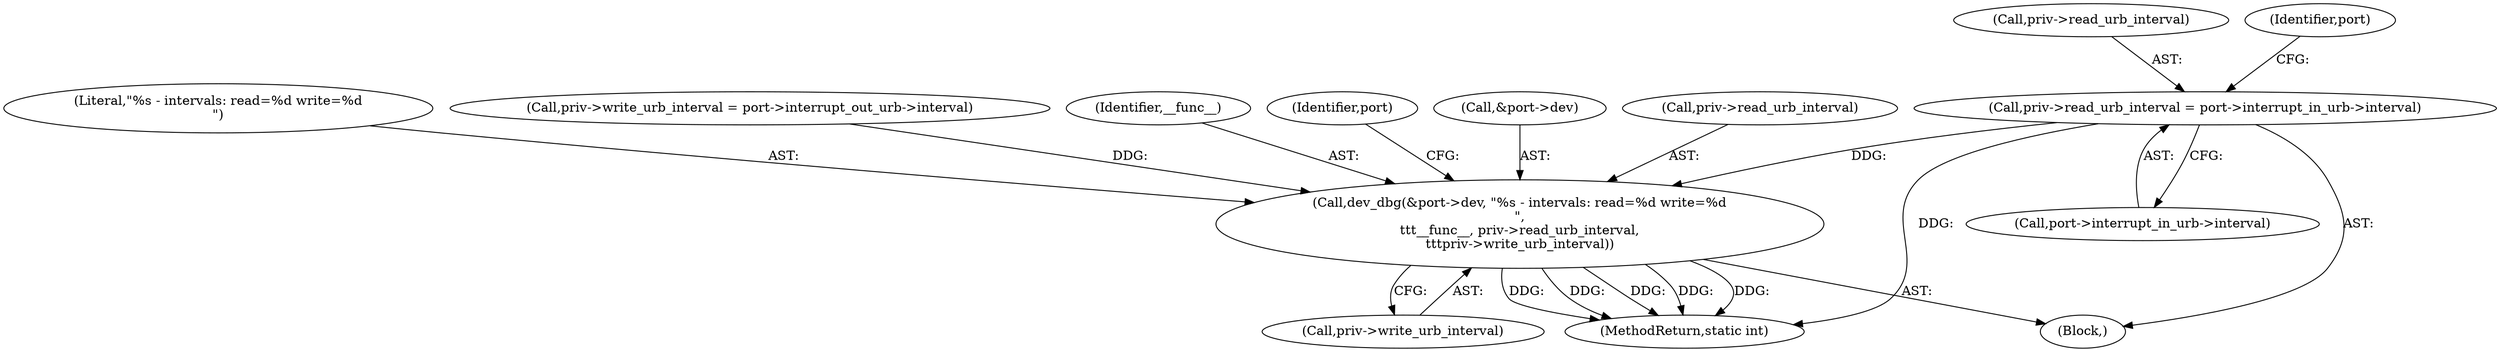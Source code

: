 digraph "0_linux_c55aee1bf0e6b6feec8b2927b43f7a09a6d5f754@API" {
"1000250" [label="(Call,priv->read_urb_interval = port->interrupt_in_urb->interval)"];
"1000259" [label="(Call,dev_dbg(&port->dev, \"%s - intervals: read=%d write=%d\n\",\n\t\t\t__func__, priv->read_urb_interval,\n\t\t\tpriv->write_urb_interval))"];
"1000259" [label="(Call,dev_dbg(&port->dev, \"%s - intervals: read=%d write=%d\n\",\n\t\t\t__func__, priv->read_urb_interval,\n\t\t\tpriv->write_urb_interval))"];
"1000264" [label="(Literal,\"%s - intervals: read=%d write=%d\n\")"];
"1000241" [label="(Call,priv->write_urb_interval = port->interrupt_out_urb->interval)"];
"1000284" [label="(MethodReturn,static int)"];
"1000254" [label="(Call,port->interrupt_in_urb->interval)"];
"1000265" [label="(Identifier,__func__)"];
"1000273" [label="(Identifier,port)"];
"1000251" [label="(Call,priv->read_urb_interval)"];
"1000269" [label="(Call,priv->write_urb_interval)"];
"1000250" [label="(Call,priv->read_urb_interval = port->interrupt_in_urb->interval)"];
"1000240" [label="(Block,)"];
"1000260" [label="(Call,&port->dev)"];
"1000266" [label="(Call,priv->read_urb_interval)"];
"1000262" [label="(Identifier,port)"];
"1000250" -> "1000240"  [label="AST: "];
"1000250" -> "1000254"  [label="CFG: "];
"1000251" -> "1000250"  [label="AST: "];
"1000254" -> "1000250"  [label="AST: "];
"1000262" -> "1000250"  [label="CFG: "];
"1000250" -> "1000284"  [label="DDG: "];
"1000250" -> "1000259"  [label="DDG: "];
"1000259" -> "1000240"  [label="AST: "];
"1000259" -> "1000269"  [label="CFG: "];
"1000260" -> "1000259"  [label="AST: "];
"1000264" -> "1000259"  [label="AST: "];
"1000265" -> "1000259"  [label="AST: "];
"1000266" -> "1000259"  [label="AST: "];
"1000269" -> "1000259"  [label="AST: "];
"1000273" -> "1000259"  [label="CFG: "];
"1000259" -> "1000284"  [label="DDG: "];
"1000259" -> "1000284"  [label="DDG: "];
"1000259" -> "1000284"  [label="DDG: "];
"1000259" -> "1000284"  [label="DDG: "];
"1000259" -> "1000284"  [label="DDG: "];
"1000241" -> "1000259"  [label="DDG: "];
}
